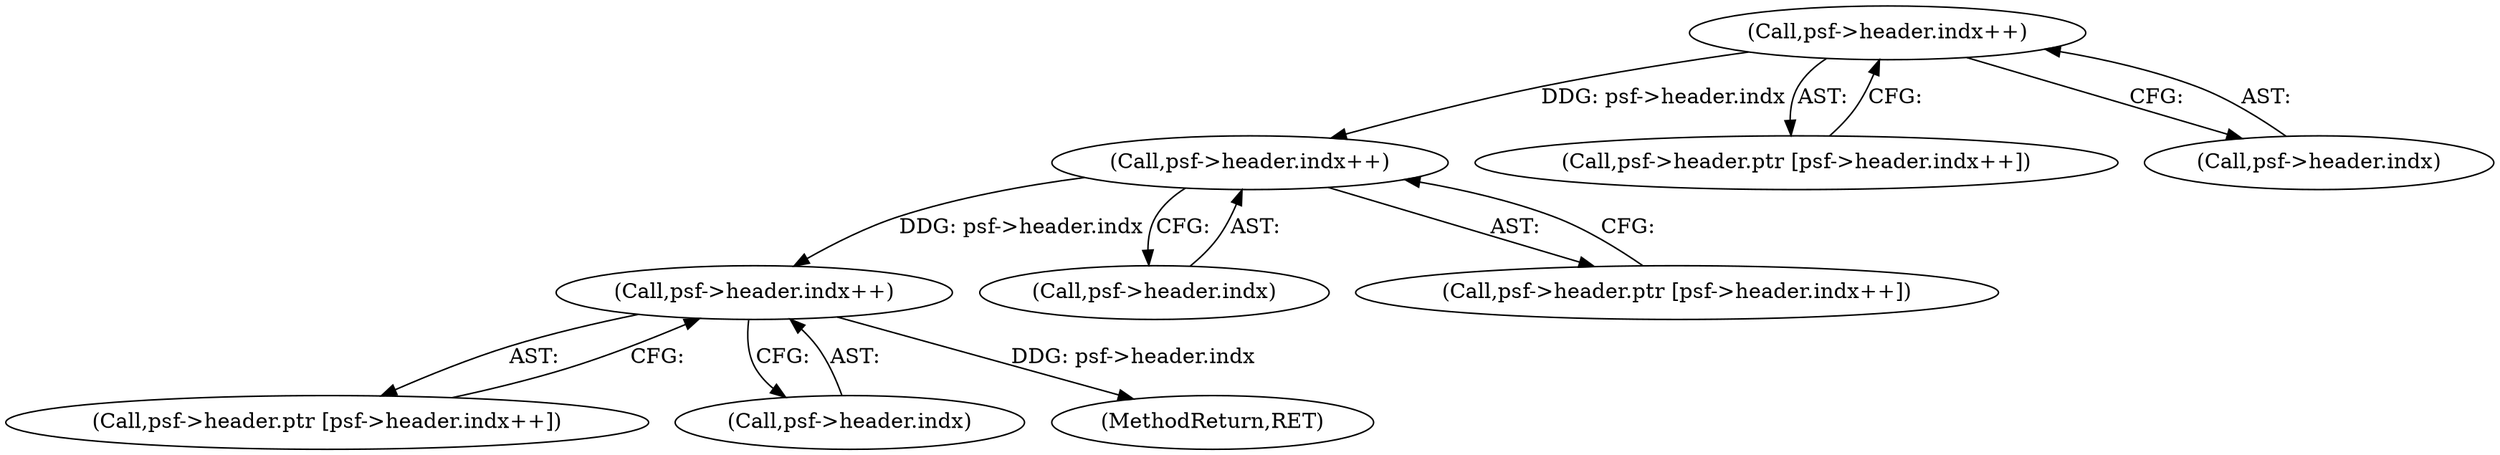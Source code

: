 digraph "0_libsndfile_708e996c87c5fae77b104ccfeb8f6db784c32074_6@pointer" {
"1000112" [label="(Call,psf->header.indx++)"];
"1000126" [label="(Call,psf->header.indx++)"];
"1000142" [label="(Call,psf->header.indx++)"];
"1000142" [label="(Call,psf->header.indx++)"];
"1000126" [label="(Call,psf->header.indx++)"];
"1000106" [label="(Call,psf->header.ptr [psf->header.indx++])"];
"1000127" [label="(Call,psf->header.indx)"];
"1000112" [label="(Call,psf->header.indx++)"];
"1000113" [label="(Call,psf->header.indx)"];
"1000120" [label="(Call,psf->header.ptr [psf->header.indx++])"];
"1000136" [label="(Call,psf->header.ptr [psf->header.indx++])"];
"1000143" [label="(Call,psf->header.indx)"];
"1000151" [label="(MethodReturn,RET)"];
"1000112" -> "1000106"  [label="AST: "];
"1000112" -> "1000113"  [label="CFG: "];
"1000113" -> "1000112"  [label="AST: "];
"1000106" -> "1000112"  [label="CFG: "];
"1000112" -> "1000126"  [label="DDG: psf->header.indx"];
"1000126" -> "1000120"  [label="AST: "];
"1000126" -> "1000127"  [label="CFG: "];
"1000127" -> "1000126"  [label="AST: "];
"1000120" -> "1000126"  [label="CFG: "];
"1000126" -> "1000142"  [label="DDG: psf->header.indx"];
"1000142" -> "1000136"  [label="AST: "];
"1000142" -> "1000143"  [label="CFG: "];
"1000143" -> "1000142"  [label="AST: "];
"1000136" -> "1000142"  [label="CFG: "];
"1000142" -> "1000151"  [label="DDG: psf->header.indx"];
}
